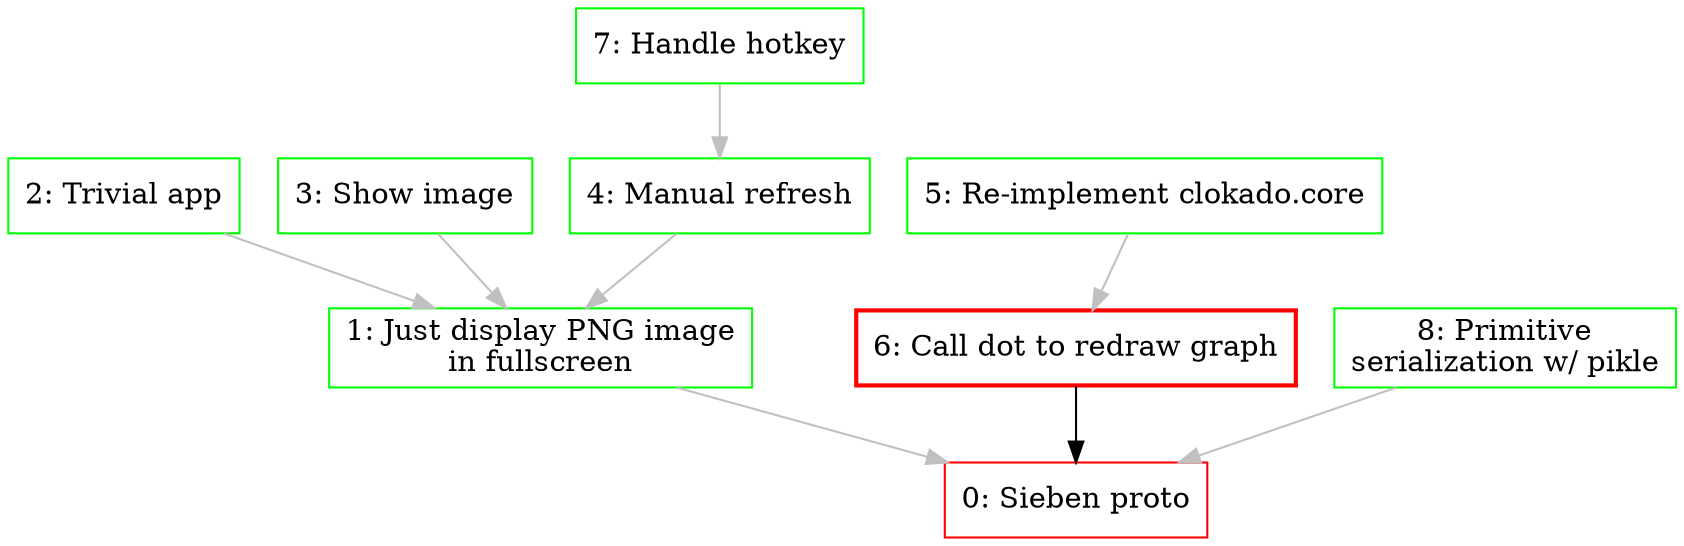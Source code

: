 digraph g {
0 [label="0: Sieben proto", color="red", shape="box"];
1 [label="1: Just display PNG image
in fullscreen", color="green", shape="box"];
2 [label="2: Trivial app", color="green", shape="box"];
3 [label="3: Show image", color="green", shape="box"];
4 [label="4: Manual refresh", color="green", shape="box"];
5 [label="5: Re-implement clokado.core", color="green", shape="box"];
6 [label="6: Call dot to redraw graph", color="red", shape="box", style="bold"];
7 [label="7: Handle hotkey", color="green", shape="box"];
8 [label="8: Primitive
serialization w/ pikle", color="green", shape="box"];
1 -> 0 [color="grey"];
2 -> 1 [color="grey"];
3 -> 1 [color="grey"];
4 -> 1 [color="grey"];
5 -> 6 [color="grey"];
6 -> 0 [color="black"];
7 -> 4 [color="grey"];
8 -> 0 [color="grey"];
}